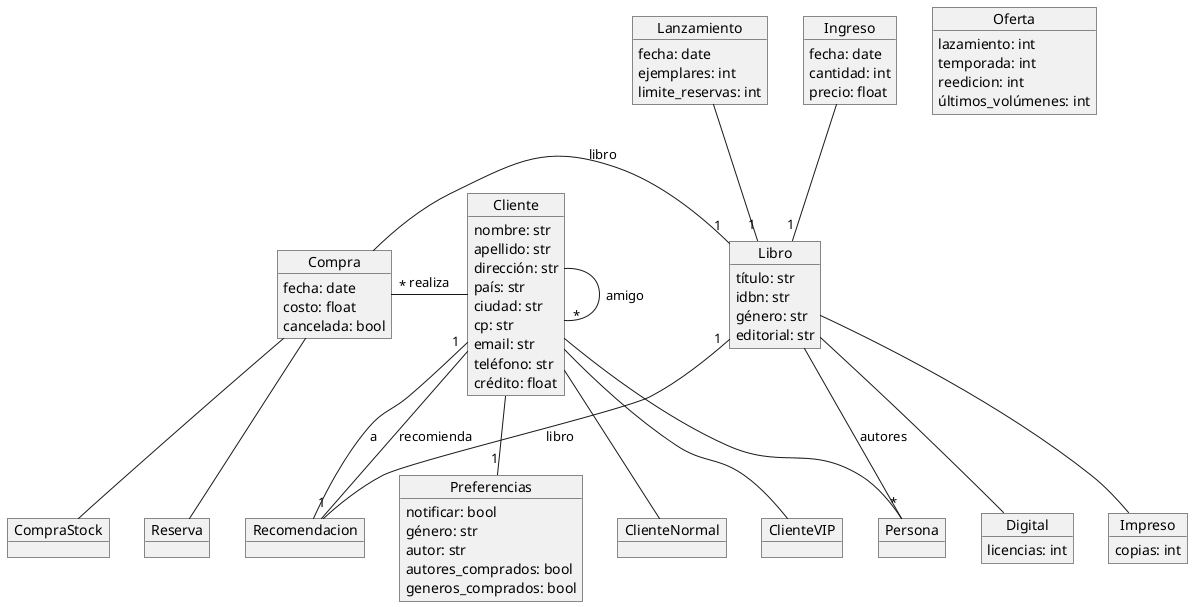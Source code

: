 @startuml

object Oferta {
    lazamiento: int
    temporada: int
    reedicion: int
    últimos_volúmenes: int
}


together {
    object Persona
    object Cliente {
        nombre: str
        apellido: str
        dirección: str
        país: str
        ciudad: str
        cp: str
        email: str
        teléfono: str
        crédito: float
    }
    object ClienteNormal
    object ClienteVIP
}

object Preferencias {
    notificar: bool
    género: str
    autor: str
    autores_comprados: bool
    generos_comprados: bool
}

together {
    object Libro {
        título: str
        idbn: str
        género: str
        editorial: str
    }
    object Digital {
        licencias: int
    }
    object Impreso {
        copias: int
    }
}


object Lanzamiento {
    fecha: date
    ejemplares: int
    limite_reservas: int
}

object Compra {
    fecha: date
    costo: float
    cancelada: bool
}
object CompraStock {
}
object Reserva {
}


object Ingreso {
    fecha: date
    cantidad: int
    precio: float
}


object Recomendacion

Compra - "1" Libro : libro
Compra -d- CompraStock
Compra -d- Reserva


Libro -- "*" Persona : autores
Persona -d- Cliente
Cliente -d- ClienteNormal
Cliente -d- ClienteVIP

Cliente -l- "*" Compra : realiza
Cliente -d- "1" Preferencias
Cliente - "*" Cliente : amigo
Cliente -d- "1" Recomendacion : recomienda
Recomendacion -u- "1" Cliente : a
Recomendacion -l- "1" Libro : libro

Libro -d- Digital
Libro -d- Impreso

Ingreso -d- "1" Libro
Lanzamiento -d- "1" Libro

@enduml